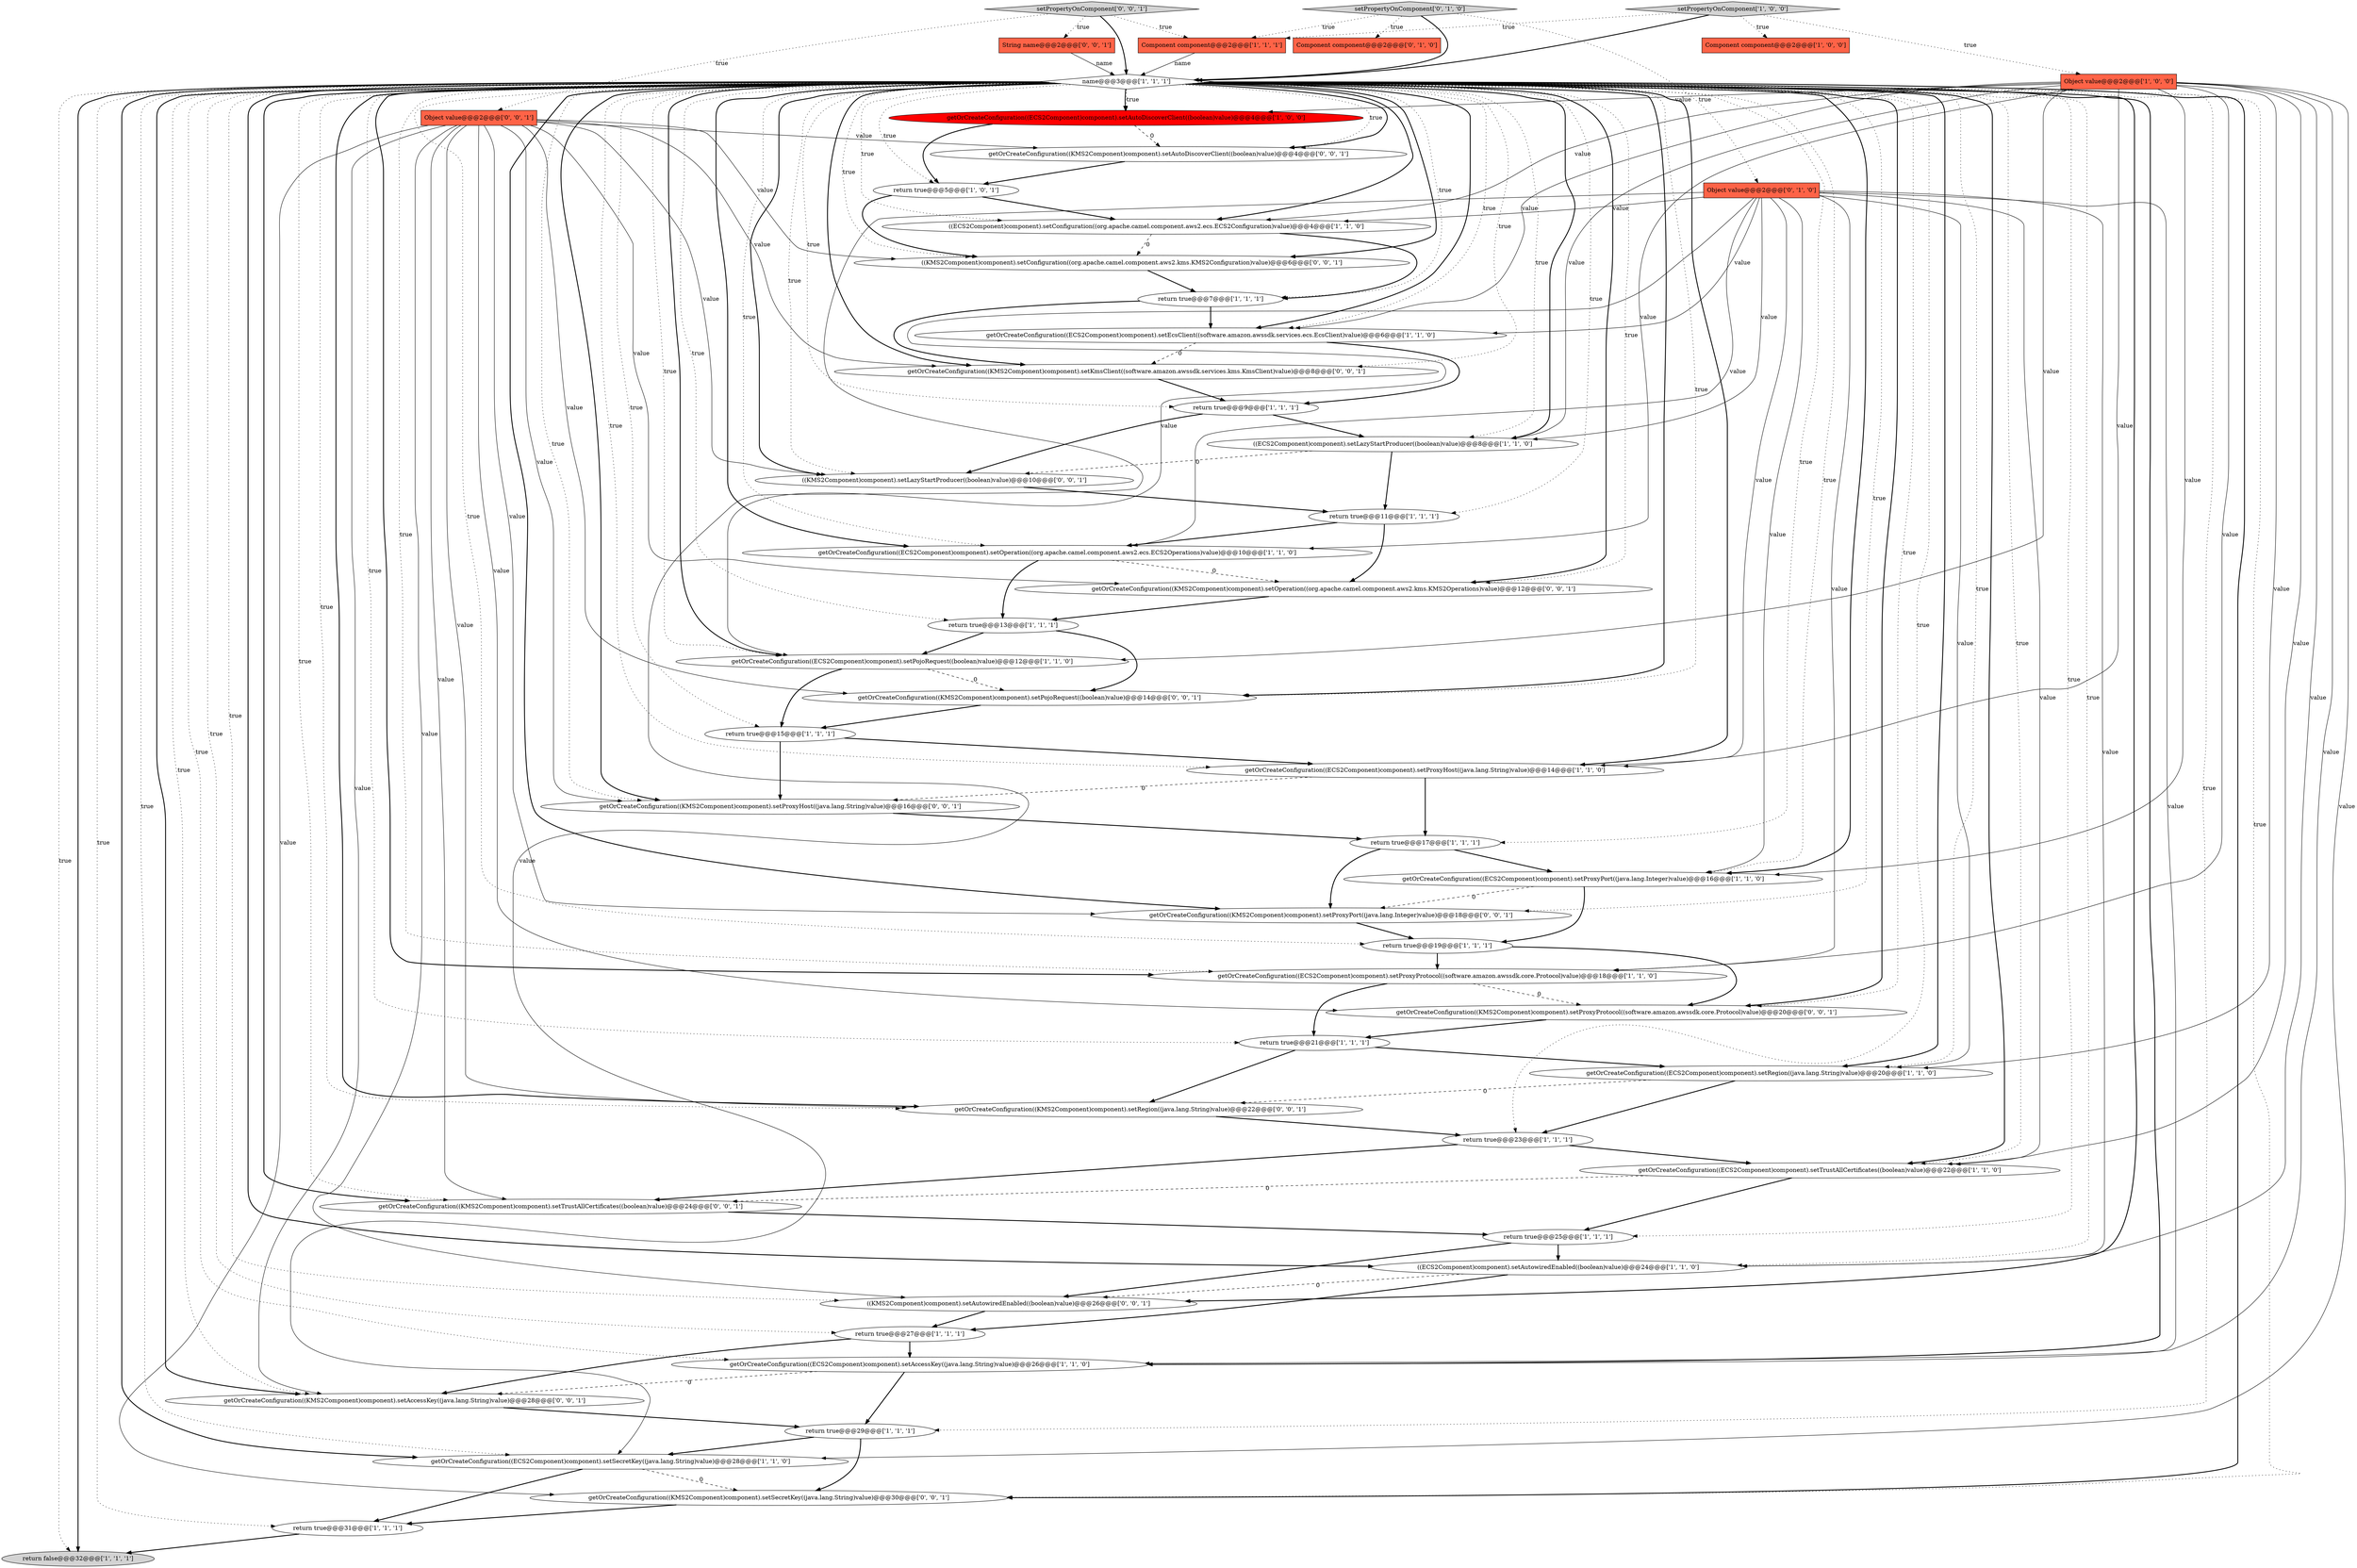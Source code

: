 digraph {
5 [style = filled, label = "getOrCreateConfiguration((ECS2Component)component).setEcsClient((software.amazon.awssdk.services.ecs.EcsClient)value)@@@6@@@['1', '1', '0']", fillcolor = white, shape = ellipse image = "AAA0AAABBB1BBB"];
46 [style = filled, label = "getOrCreateConfiguration((KMS2Component)component).setProxyProtocol((software.amazon.awssdk.core.Protocol)value)@@@20@@@['0', '0', '1']", fillcolor = white, shape = ellipse image = "AAA0AAABBB3BBB"];
36 [style = filled, label = "setPropertyOnComponent['0', '1', '0']", fillcolor = lightgray, shape = diamond image = "AAA0AAABBB2BBB"];
8 [style = filled, label = "((ECS2Component)component).setLazyStartProducer((boolean)value)@@@8@@@['1', '1', '0']", fillcolor = white, shape = ellipse image = "AAA0AAABBB1BBB"];
4 [style = filled, label = "return true@@@9@@@['1', '1', '1']", fillcolor = white, shape = ellipse image = "AAA0AAABBB1BBB"];
43 [style = filled, label = "getOrCreateConfiguration((KMS2Component)component).setOperation((org.apache.camel.component.aws2.kms.KMS2Operations)value)@@@12@@@['0', '0', '1']", fillcolor = white, shape = ellipse image = "AAA0AAABBB3BBB"];
49 [style = filled, label = "getOrCreateConfiguration((KMS2Component)component).setKmsClient((software.amazon.awssdk.services.kms.KmsClient)value)@@@8@@@['0', '0', '1']", fillcolor = white, shape = ellipse image = "AAA0AAABBB3BBB"];
15 [style = filled, label = "getOrCreateConfiguration((ECS2Component)component).setProxyPort((java.lang.Integer)value)@@@16@@@['1', '1', '0']", fillcolor = white, shape = ellipse image = "AAA0AAABBB1BBB"];
44 [style = filled, label = "getOrCreateConfiguration((KMS2Component)component).setPojoRequest((boolean)value)@@@14@@@['0', '0', '1']", fillcolor = white, shape = ellipse image = "AAA0AAABBB3BBB"];
47 [style = filled, label = "getOrCreateConfiguration((KMS2Component)component).setSecretKey((java.lang.String)value)@@@30@@@['0', '0', '1']", fillcolor = white, shape = ellipse image = "AAA0AAABBB3BBB"];
52 [style = filled, label = "getOrCreateConfiguration((KMS2Component)component).setRegion((java.lang.String)value)@@@22@@@['0', '0', '1']", fillcolor = white, shape = ellipse image = "AAA0AAABBB3BBB"];
12 [style = filled, label = "getOrCreateConfiguration((ECS2Component)component).setRegion((java.lang.String)value)@@@20@@@['1', '1', '0']", fillcolor = white, shape = ellipse image = "AAA0AAABBB1BBB"];
28 [style = filled, label = "return true@@@13@@@['1', '1', '1']", fillcolor = white, shape = ellipse image = "AAA0AAABBB1BBB"];
21 [style = filled, label = "return true@@@17@@@['1', '1', '1']", fillcolor = white, shape = ellipse image = "AAA0AAABBB1BBB"];
10 [style = filled, label = "Object value@@@2@@@['1', '0', '0']", fillcolor = tomato, shape = box image = "AAA0AAABBB1BBB"];
32 [style = filled, label = "return true@@@31@@@['1', '1', '1']", fillcolor = white, shape = ellipse image = "AAA0AAABBB1BBB"];
39 [style = filled, label = "String name@@@2@@@['0', '0', '1']", fillcolor = tomato, shape = box image = "AAA0AAABBB3BBB"];
42 [style = filled, label = "((KMS2Component)component).setConfiguration((org.apache.camel.component.aws2.kms.KMS2Configuration)value)@@@6@@@['0', '0', '1']", fillcolor = white, shape = ellipse image = "AAA0AAABBB3BBB"];
50 [style = filled, label = "getOrCreateConfiguration((KMS2Component)component).setProxyHost((java.lang.String)value)@@@16@@@['0', '0', '1']", fillcolor = white, shape = ellipse image = "AAA0AAABBB3BBB"];
24 [style = filled, label = "Component component@@@2@@@['1', '1', '1']", fillcolor = tomato, shape = box image = "AAA0AAABBB1BBB"];
51 [style = filled, label = "getOrCreateConfiguration((KMS2Component)component).setProxyPort((java.lang.Integer)value)@@@18@@@['0', '0', '1']", fillcolor = white, shape = ellipse image = "AAA0AAABBB3BBB"];
16 [style = filled, label = "return true@@@23@@@['1', '1', '1']", fillcolor = white, shape = ellipse image = "AAA0AAABBB1BBB"];
7 [style = filled, label = "((ECS2Component)component).setAutowiredEnabled((boolean)value)@@@24@@@['1', '1', '0']", fillcolor = white, shape = ellipse image = "AAA0AAABBB1BBB"];
53 [style = filled, label = "getOrCreateConfiguration((KMS2Component)component).setAutoDiscoverClient((boolean)value)@@@4@@@['0', '0', '1']", fillcolor = white, shape = ellipse image = "AAA0AAABBB3BBB"];
26 [style = filled, label = "return true@@@11@@@['1', '1', '1']", fillcolor = white, shape = ellipse image = "AAA0AAABBB1BBB"];
20 [style = filled, label = "getOrCreateConfiguration((ECS2Component)component).setProxyHost((java.lang.String)value)@@@14@@@['1', '1', '0']", fillcolor = white, shape = ellipse image = "AAA0AAABBB1BBB"];
41 [style = filled, label = "Object value@@@2@@@['0', '0', '1']", fillcolor = tomato, shape = box image = "AAA0AAABBB3BBB"];
11 [style = filled, label = "getOrCreateConfiguration((ECS2Component)component).setProxyProtocol((software.amazon.awssdk.core.Protocol)value)@@@18@@@['1', '1', '0']", fillcolor = white, shape = ellipse image = "AAA0AAABBB1BBB"];
13 [style = filled, label = "return false@@@32@@@['1', '1', '1']", fillcolor = lightgray, shape = ellipse image = "AAA0AAABBB1BBB"];
1 [style = filled, label = "return true@@@29@@@['1', '1', '1']", fillcolor = white, shape = ellipse image = "AAA0AAABBB1BBB"];
18 [style = filled, label = "getOrCreateConfiguration((ECS2Component)component).setAccessKey((java.lang.String)value)@@@26@@@['1', '1', '0']", fillcolor = white, shape = ellipse image = "AAA0AAABBB1BBB"];
48 [style = filled, label = "((KMS2Component)component).setAutowiredEnabled((boolean)value)@@@26@@@['0', '0', '1']", fillcolor = white, shape = ellipse image = "AAA0AAABBB3BBB"];
29 [style = filled, label = "return true@@@25@@@['1', '1', '1']", fillcolor = white, shape = ellipse image = "AAA0AAABBB1BBB"];
30 [style = filled, label = "return true@@@27@@@['1', '1', '1']", fillcolor = white, shape = ellipse image = "AAA0AAABBB1BBB"];
2 [style = filled, label = "return true@@@15@@@['1', '1', '1']", fillcolor = white, shape = ellipse image = "AAA0AAABBB1BBB"];
34 [style = filled, label = "Object value@@@2@@@['0', '1', '0']", fillcolor = tomato, shape = box image = "AAA0AAABBB2BBB"];
27 [style = filled, label = "getOrCreateConfiguration((ECS2Component)component).setAutoDiscoverClient((boolean)value)@@@4@@@['1', '0', '0']", fillcolor = red, shape = ellipse image = "AAA1AAABBB1BBB"];
33 [style = filled, label = "name@@@3@@@['1', '1', '1']", fillcolor = white, shape = diamond image = "AAA0AAABBB1BBB"];
40 [style = filled, label = "getOrCreateConfiguration((KMS2Component)component).setTrustAllCertificates((boolean)value)@@@24@@@['0', '0', '1']", fillcolor = white, shape = ellipse image = "AAA0AAABBB3BBB"];
38 [style = filled, label = "((KMS2Component)component).setLazyStartProducer((boolean)value)@@@10@@@['0', '0', '1']", fillcolor = white, shape = ellipse image = "AAA0AAABBB3BBB"];
17 [style = filled, label = "Component component@@@2@@@['1', '0', '0']", fillcolor = tomato, shape = box image = "AAA0AAABBB1BBB"];
19 [style = filled, label = "setPropertyOnComponent['1', '0', '0']", fillcolor = lightgray, shape = diamond image = "AAA0AAABBB1BBB"];
14 [style = filled, label = "return true@@@19@@@['1', '1', '1']", fillcolor = white, shape = ellipse image = "AAA0AAABBB1BBB"];
31 [style = filled, label = "return true@@@5@@@['1', '0', '1']", fillcolor = white, shape = ellipse image = "AAA0AAABBB1BBB"];
45 [style = filled, label = "setPropertyOnComponent['0', '0', '1']", fillcolor = lightgray, shape = diamond image = "AAA0AAABBB3BBB"];
6 [style = filled, label = "getOrCreateConfiguration((ECS2Component)component).setOperation((org.apache.camel.component.aws2.ecs.ECS2Operations)value)@@@10@@@['1', '1', '0']", fillcolor = white, shape = ellipse image = "AAA0AAABBB1BBB"];
22 [style = filled, label = "return true@@@21@@@['1', '1', '1']", fillcolor = white, shape = ellipse image = "AAA0AAABBB1BBB"];
0 [style = filled, label = "getOrCreateConfiguration((ECS2Component)component).setTrustAllCertificates((boolean)value)@@@22@@@['1', '1', '0']", fillcolor = white, shape = ellipse image = "AAA0AAABBB1BBB"];
23 [style = filled, label = "return true@@@7@@@['1', '1', '1']", fillcolor = white, shape = ellipse image = "AAA0AAABBB1BBB"];
3 [style = filled, label = "((ECS2Component)component).setConfiguration((org.apache.camel.component.aws2.ecs.ECS2Configuration)value)@@@4@@@['1', '1', '0']", fillcolor = white, shape = ellipse image = "AAA0AAABBB1BBB"];
35 [style = filled, label = "Component component@@@2@@@['0', '1', '0']", fillcolor = tomato, shape = box image = "AAA0AAABBB2BBB"];
25 [style = filled, label = "getOrCreateConfiguration((ECS2Component)component).setPojoRequest((boolean)value)@@@12@@@['1', '1', '0']", fillcolor = white, shape = ellipse image = "AAA0AAABBB1BBB"];
9 [style = filled, label = "getOrCreateConfiguration((ECS2Component)component).setSecretKey((java.lang.String)value)@@@28@@@['1', '1', '0']", fillcolor = white, shape = ellipse image = "AAA0AAABBB1BBB"];
37 [style = filled, label = "getOrCreateConfiguration((KMS2Component)component).setAccessKey((java.lang.String)value)@@@28@@@['0', '0', '1']", fillcolor = white, shape = ellipse image = "AAA0AAABBB3BBB"];
19->10 [style = dotted, label="true"];
42->23 [style = bold, label=""];
33->3 [style = dotted, label="true"];
16->0 [style = bold, label=""];
10->18 [style = solid, label="value"];
21->51 [style = bold, label=""];
7->30 [style = bold, label=""];
41->48 [style = solid, label="value"];
41->52 [style = solid, label="value"];
41->40 [style = solid, label="value"];
21->15 [style = bold, label=""];
33->48 [style = dotted, label="true"];
15->51 [style = dashed, label="0"];
33->28 [style = dotted, label="true"];
45->33 [style = bold, label=""];
10->8 [style = solid, label="value"];
33->50 [style = dotted, label="true"];
33->14 [style = dotted, label="true"];
39->33 [style = solid, label="name"];
10->3 [style = solid, label="value"];
30->18 [style = bold, label=""];
33->26 [style = dotted, label="true"];
36->33 [style = bold, label=""];
33->0 [style = bold, label=""];
10->27 [style = solid, label="value"];
33->11 [style = bold, label=""];
34->5 [style = solid, label="value"];
33->18 [style = bold, label=""];
33->25 [style = bold, label=""];
41->37 [style = solid, label="value"];
10->20 [style = solid, label="value"];
33->42 [style = bold, label=""];
33->46 [style = bold, label=""];
14->46 [style = bold, label=""];
33->48 [style = bold, label=""];
33->2 [style = dotted, label="true"];
33->16 [style = dotted, label="true"];
28->25 [style = bold, label=""];
4->8 [style = bold, label=""];
49->4 [style = bold, label=""];
38->26 [style = bold, label=""];
11->46 [style = dashed, label="0"];
33->37 [style = dotted, label="true"];
33->44 [style = bold, label=""];
33->27 [style = dotted, label="true"];
36->24 [style = dotted, label="true"];
14->11 [style = bold, label=""];
33->7 [style = bold, label=""];
5->49 [style = dashed, label="0"];
33->11 [style = dotted, label="true"];
23->49 [style = bold, label=""];
44->2 [style = bold, label=""];
33->13 [style = dotted, label="true"];
2->20 [style = bold, label=""];
16->40 [style = bold, label=""];
4->38 [style = bold, label=""];
33->4 [style = dotted, label="true"];
33->3 [style = bold, label=""];
34->8 [style = solid, label="value"];
33->15 [style = bold, label=""];
33->32 [style = dotted, label="true"];
19->17 [style = dotted, label="true"];
37->1 [style = bold, label=""];
33->44 [style = dotted, label="true"];
9->32 [style = bold, label=""];
7->48 [style = dashed, label="0"];
33->40 [style = dotted, label="true"];
27->31 [style = bold, label=""];
26->43 [style = bold, label=""];
0->29 [style = bold, label=""];
26->6 [style = bold, label=""];
27->53 [style = dashed, label="0"];
33->27 [style = bold, label=""];
33->13 [style = bold, label=""];
25->2 [style = bold, label=""];
33->50 [style = bold, label=""];
10->15 [style = solid, label="value"];
3->23 [style = bold, label=""];
51->14 [style = bold, label=""];
33->47 [style = bold, label=""];
18->1 [style = bold, label=""];
8->38 [style = dashed, label="0"];
18->37 [style = dashed, label="0"];
33->18 [style = dotted, label="true"];
41->43 [style = solid, label="value"];
45->39 [style = dotted, label="true"];
34->3 [style = solid, label="value"];
33->38 [style = dotted, label="true"];
31->3 [style = bold, label=""];
45->24 [style = dotted, label="true"];
10->0 [style = solid, label="value"];
33->8 [style = bold, label=""];
10->7 [style = solid, label="value"];
40->29 [style = bold, label=""];
33->31 [style = dotted, label="true"];
19->33 [style = bold, label=""];
33->0 [style = dotted, label="true"];
41->47 [style = solid, label="value"];
34->6 [style = solid, label="value"];
33->52 [style = bold, label=""];
34->20 [style = solid, label="value"];
41->49 [style = solid, label="value"];
33->52 [style = dotted, label="true"];
23->5 [style = bold, label=""];
33->6 [style = dotted, label="true"];
15->14 [style = bold, label=""];
34->11 [style = solid, label="value"];
33->12 [style = dotted, label="true"];
34->7 [style = solid, label="value"];
33->9 [style = dotted, label="true"];
33->49 [style = dotted, label="true"];
19->24 [style = dotted, label="true"];
33->5 [style = bold, label=""];
33->12 [style = bold, label=""];
45->41 [style = dotted, label="true"];
33->47 [style = dotted, label="true"];
41->42 [style = solid, label="value"];
1->9 [style = bold, label=""];
33->53 [style = dotted, label="true"];
31->42 [style = bold, label=""];
33->25 [style = dotted, label="true"];
47->32 [style = bold, label=""];
33->21 [style = dotted, label="true"];
34->15 [style = solid, label="value"];
52->16 [style = bold, label=""];
41->50 [style = solid, label="value"];
5->4 [style = bold, label=""];
33->43 [style = bold, label=""];
41->53 [style = solid, label="value"];
33->29 [style = dotted, label="true"];
11->22 [style = bold, label=""];
10->12 [style = solid, label="value"];
33->8 [style = dotted, label="true"];
33->51 [style = dotted, label="true"];
41->44 [style = solid, label="value"];
33->49 [style = bold, label=""];
33->46 [style = dotted, label="true"];
33->37 [style = bold, label=""];
48->30 [style = bold, label=""];
25->44 [style = dashed, label="0"];
12->52 [style = dashed, label="0"];
10->5 [style = solid, label="value"];
46->22 [style = bold, label=""];
33->7 [style = dotted, label="true"];
33->20 [style = bold, label=""];
33->43 [style = dotted, label="true"];
6->43 [style = dashed, label="0"];
33->6 [style = bold, label=""];
22->52 [style = bold, label=""];
34->12 [style = solid, label="value"];
10->11 [style = solid, label="value"];
12->16 [style = bold, label=""];
30->37 [style = bold, label=""];
53->31 [style = bold, label=""];
34->18 [style = solid, label="value"];
33->9 [style = bold, label=""];
2->50 [style = bold, label=""];
33->30 [style = dotted, label="true"];
33->53 [style = bold, label=""];
24->33 [style = solid, label="name"];
10->6 [style = solid, label="value"];
33->20 [style = dotted, label="true"];
43->28 [style = bold, label=""];
34->25 [style = solid, label="value"];
20->21 [style = bold, label=""];
9->47 [style = dashed, label="0"];
20->50 [style = dashed, label="0"];
33->23 [style = dotted, label="true"];
41->46 [style = solid, label="value"];
1->47 [style = bold, label=""];
33->51 [style = bold, label=""];
33->40 [style = bold, label=""];
34->9 [style = solid, label="value"];
41->38 [style = solid, label="value"];
33->15 [style = dotted, label="true"];
33->42 [style = dotted, label="true"];
22->12 [style = bold, label=""];
41->51 [style = solid, label="value"];
33->5 [style = dotted, label="true"];
10->9 [style = solid, label="value"];
33->1 [style = dotted, label="true"];
28->44 [style = bold, label=""];
29->7 [style = bold, label=""];
33->38 [style = bold, label=""];
34->0 [style = solid, label="value"];
10->25 [style = solid, label="value"];
36->35 [style = dotted, label="true"];
29->48 [style = bold, label=""];
32->13 [style = bold, label=""];
33->22 [style = dotted, label="true"];
50->21 [style = bold, label=""];
0->40 [style = dashed, label="0"];
36->34 [style = dotted, label="true"];
3->42 [style = dashed, label="0"];
6->28 [style = bold, label=""];
8->26 [style = bold, label=""];
}
